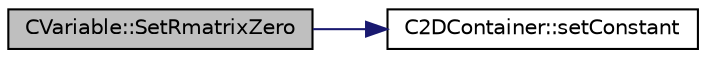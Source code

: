 digraph "CVariable::SetRmatrixZero"
{
  edge [fontname="Helvetica",fontsize="10",labelfontname="Helvetica",labelfontsize="10"];
  node [fontname="Helvetica",fontsize="10",shape=record];
  rankdir="LR";
  Node5660 [label="CVariable::SetRmatrixZero",height=0.2,width=0.4,color="black", fillcolor="grey75", style="filled", fontcolor="black"];
  Node5660 -> Node5661 [color="midnightblue",fontsize="10",style="solid",fontname="Helvetica"];
  Node5661 [label="C2DContainer::setConstant",height=0.2,width=0.4,color="black", fillcolor="white", style="filled",URL="$class_c2_d_container.html#ab9f8a545ab85abdd3291f0f65b4f411b",tooltip="Set value of all entries to \"value\". "];
}
